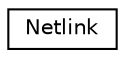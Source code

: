 digraph "Graphical Class Hierarchy"
{
 // LATEX_PDF_SIZE
  edge [fontname="Helvetica",fontsize="10",labelfontname="Helvetica",labelfontsize="10"];
  node [fontname="Helvetica",fontsize="10",shape=record];
  rankdir="LR";
  Node0 [label="Netlink",height=0.2,width=0.4,color="black", fillcolor="white", style="filled",URL="$classNetlink.html",tooltip="Basic wrapper around the libnl netlink library."];
}
